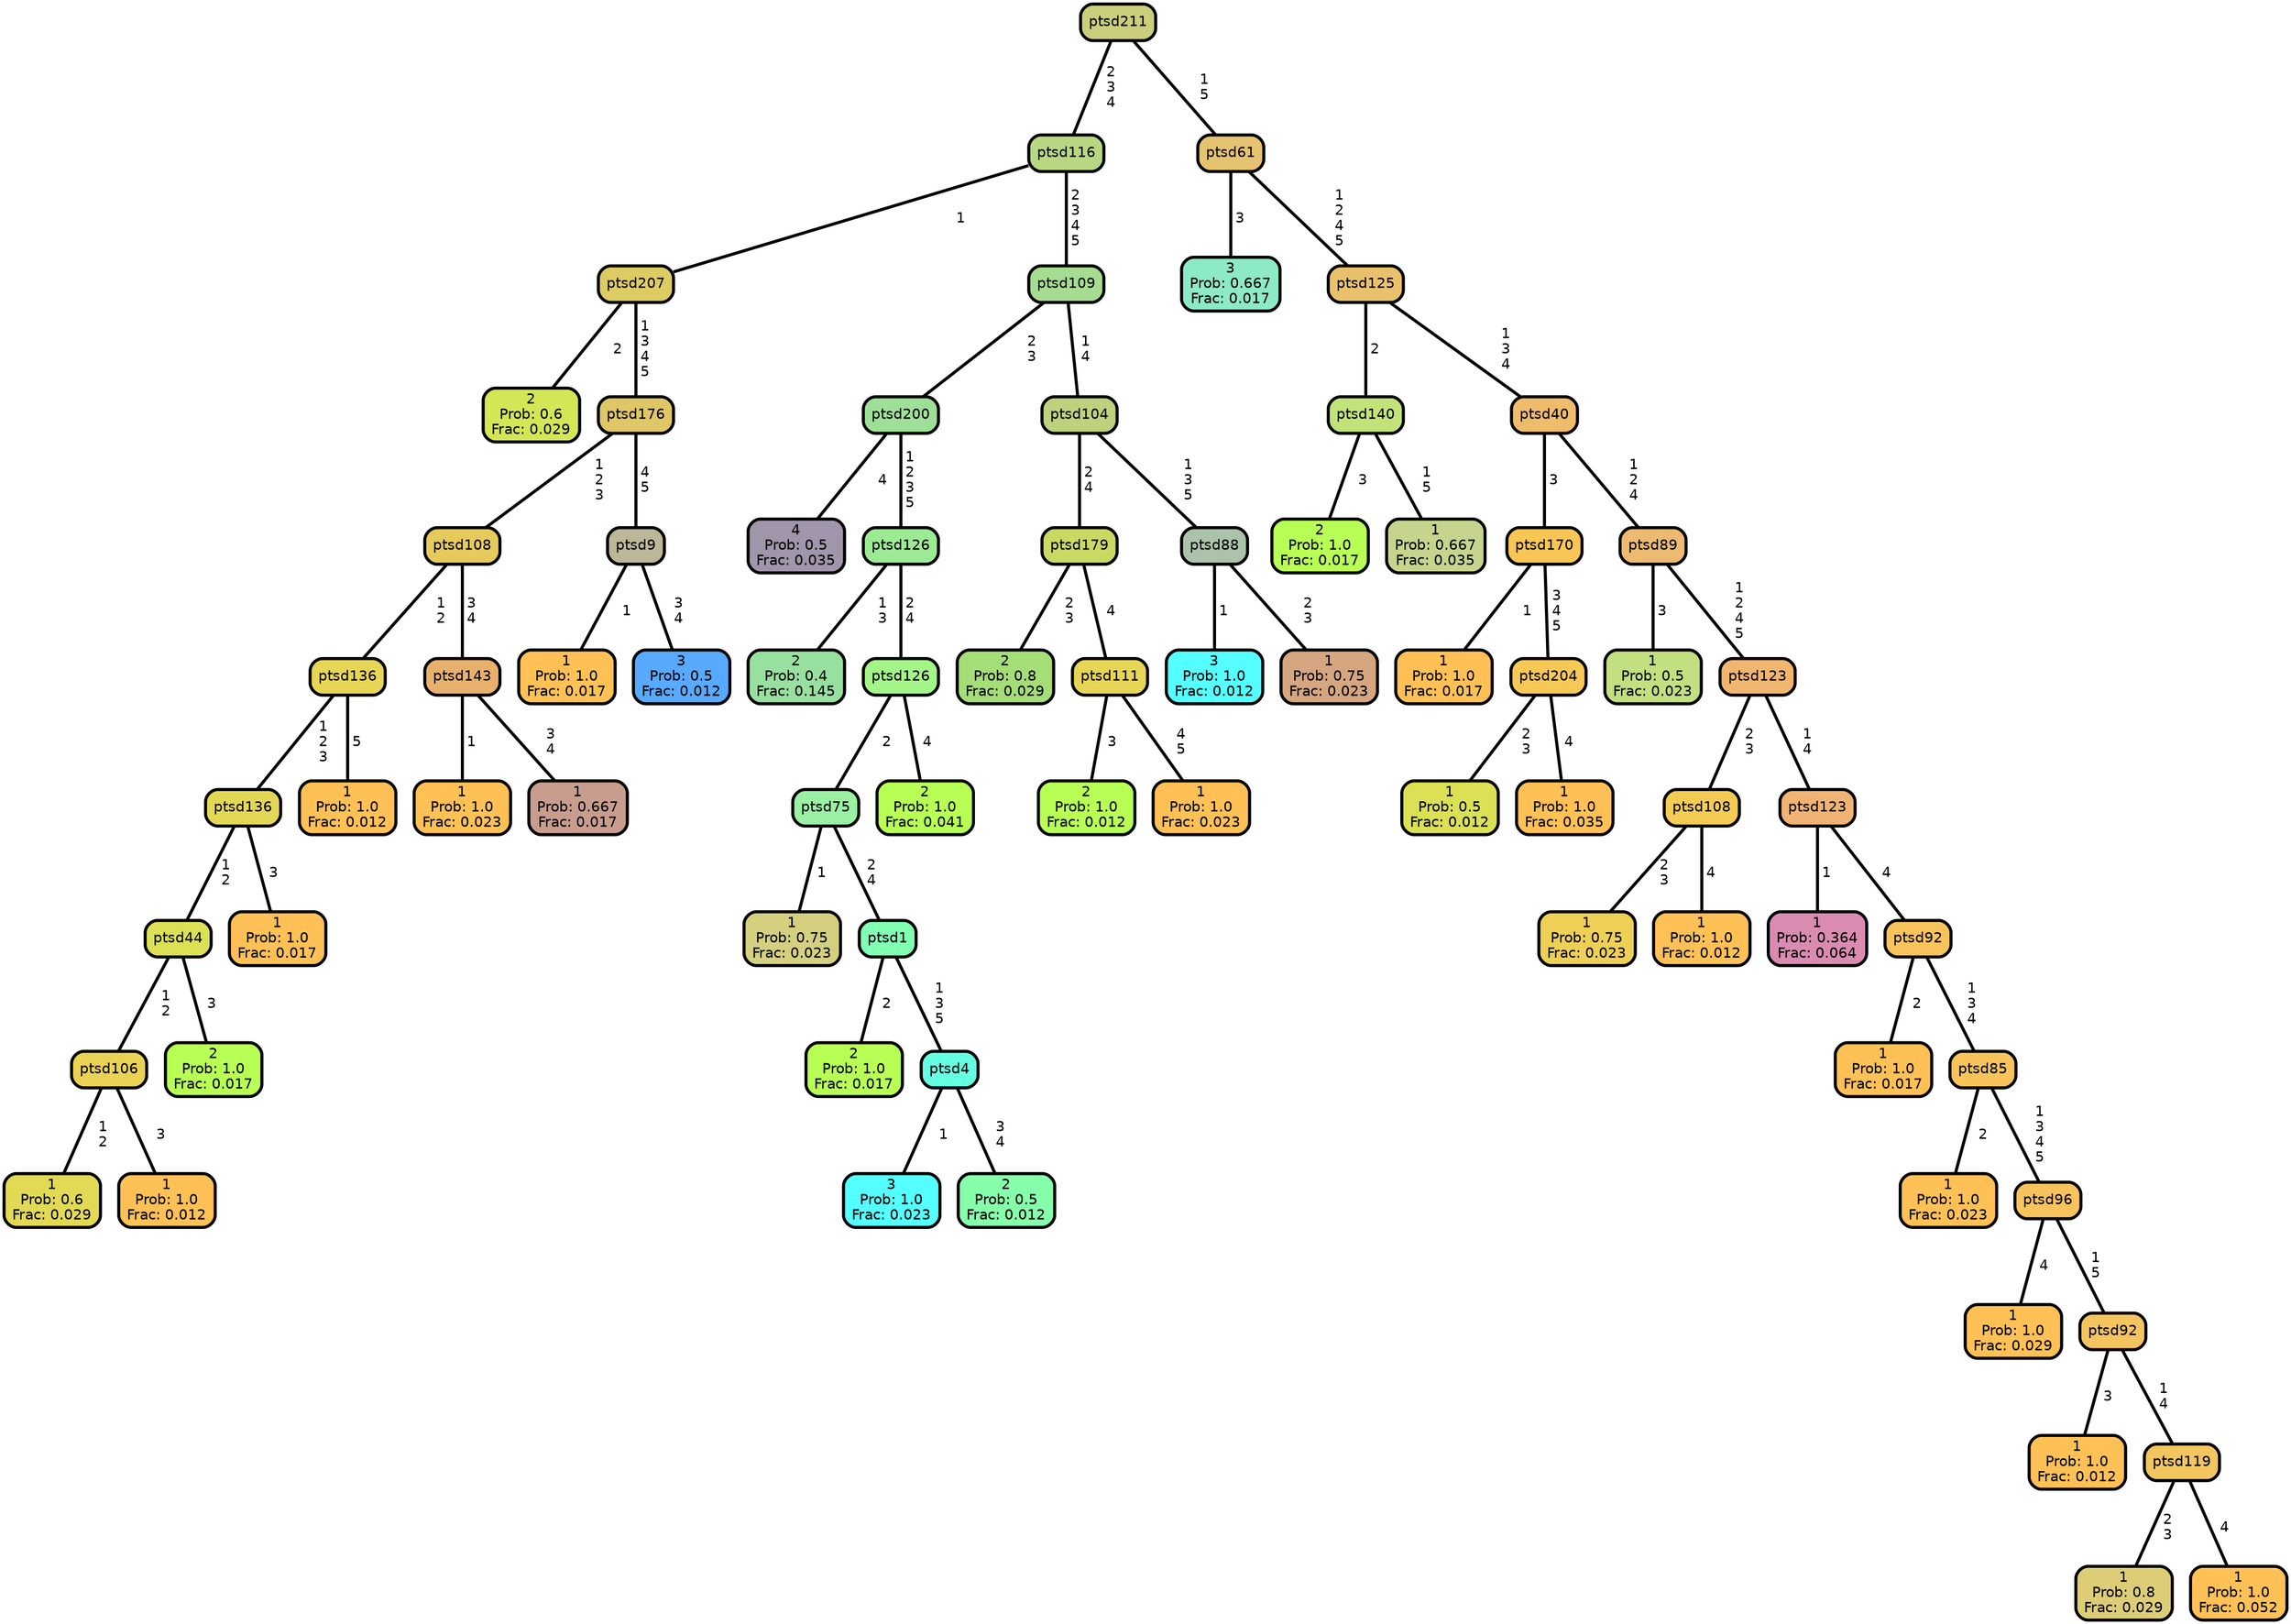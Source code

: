 graph Tree {
node [shape=box, style="filled, rounded",color="black",penwidth="3",fontcolor="black",                 fontname=helvetica] ;
graph [ranksep="0 equally", splines=straight,                 bgcolor=transparent, dpi=200] ;
edge [fontname=helvetica, color=black] ;
0 [label="2
Prob: 0.6
Frac: 0.029", fillcolor="#d4e655"] ;
1 [label="ptsd207", fillcolor="#ddcb64"] ;
2 [label="1
Prob: 0.6
Frac: 0.029", fillcolor="#e2d955"] ;
3 [label="ptsd106", fillcolor="#ead255"] ;
4 [label="1
Prob: 1.0
Frac: 0.012", fillcolor="#ffc155"] ;
5 [label="ptsd44", fillcolor="#dbe055"] ;
6 [label="2
Prob: 1.0
Frac: 0.017", fillcolor="#b8ff55"] ;
7 [label="ptsd136", fillcolor="#e3d855"] ;
8 [label="1
Prob: 1.0
Frac: 0.017", fillcolor="#ffc155"] ;
9 [label="ptsd136", fillcolor="#e7d555"] ;
10 [label="1
Prob: 1.0
Frac: 0.012", fillcolor="#ffc155"] ;
11 [label="ptsd108", fillcolor="#e7ca5c"] ;
12 [label="1
Prob: 1.0
Frac: 0.023", fillcolor="#ffc155"] ;
13 [label="ptsd143", fillcolor="#e7b16d"] ;
14 [label="1
Prob: 0.667
Frac: 0.017", fillcolor="#c89d8d"] ;
15 [label="ptsd176", fillcolor="#dfc667"] ;
16 [label="1
Prob: 1.0
Frac: 0.017", fillcolor="#ffc155"] ;
17 [label="ptsd9", fillcolor="#bcb799"] ;
18 [label="3
Prob: 0.5
Frac: 0.012", fillcolor="#57aaff"] ;
19 [label="ptsd116", fillcolor="#b8d782"] ;
20 [label="4
Prob: 0.5
Frac: 0.035", fillcolor="#a095aa"] ;
21 [label="ptsd200", fillcolor="#9ee097"] ;
22 [label="2
Prob: 0.4
Frac: 0.145", fillcolor="#98e09f"] ;
23 [label="ptsd126", fillcolor="#9dea95"] ;
24 [label="1
Prob: 0.75
Frac: 0.023", fillcolor="#d4d07f"] ;
25 [label="ptsd75", fillcolor="#9af0a3"] ;
26 [label="2
Prob: 1.0
Frac: 0.017", fillcolor="#b8ff55"] ;
27 [label="ptsd1", fillcolor="#81ffb3"] ;
28 [label="3
Prob: 1.0
Frac: 0.023", fillcolor="#55ffff"] ;
29 [label="ptsd4", fillcolor="#65ffe2"] ;
30 [label="2
Prob: 0.5
Frac: 0.012", fillcolor="#86ffaa"] ;
31 [label="ptsd126", fillcolor="#a4f588"] ;
32 [label="2
Prob: 1.0
Frac: 0.041", fillcolor="#b8ff55"] ;
33 [label="ptsd109", fillcolor="#a6dc91"] ;
34 [label="2
Prob: 0.8
Frac: 0.029", fillcolor="#a5dd77"] ;
35 [label="ptsd179", fillcolor="#c9d964"] ;
36 [label="2
Prob: 1.0
Frac: 0.012", fillcolor="#b8ff55"] ;
37 [label="ptsd111", fillcolor="#e7d555"] ;
38 [label="1
Prob: 1.0
Frac: 0.023", fillcolor="#ffc155"] ;
39 [label="ptsd104", fillcolor="#bed17d"] ;
40 [label="3
Prob: 1.0
Frac: 0.012", fillcolor="#55ffff"] ;
41 [label="ptsd88", fillcolor="#aac3aa"] ;
42 [label="1
Prob: 0.75
Frac: 0.023", fillcolor="#d5a67f"] ;
43 [label="ptsd211", fillcolor="#cbce7b"] ;
44 [label="3
Prob: 0.667
Frac: 0.017", fillcolor="#8deac6"] ;
45 [label="ptsd61", fillcolor="#e5c371"] ;
46 [label="2
Prob: 1.0
Frac: 0.017", fillcolor="#b8ff55"] ;
47 [label="ptsd140", fillcolor="#c1e37a"] ;
48 [label="1
Prob: 0.667
Frac: 0.035", fillcolor="#c6d58d"] ;
49 [label="ptsd125", fillcolor="#e9c16d"] ;
50 [label="1
Prob: 1.0
Frac: 0.017", fillcolor="#ffc155"] ;
51 [label="ptsd170", fillcolor="#f8c655"] ;
52 [label="1
Prob: 0.5
Frac: 0.012", fillcolor="#dbe055"] ;
53 [label="ptsd204", fillcolor="#f6c855"] ;
54 [label="1
Prob: 1.0
Frac: 0.035", fillcolor="#ffc155"] ;
55 [label="ptsd40", fillcolor="#efbc6b"] ;
56 [label="1
Prob: 0.5
Frac: 0.023", fillcolor="#c2e07f"] ;
57 [label="ptsd89", fillcolor="#ecba70"] ;
58 [label="1
Prob: 0.75
Frac: 0.023", fillcolor="#edd055"] ;
59 [label="ptsd108", fillcolor="#f3cb55"] ;
60 [label="1
Prob: 1.0
Frac: 0.012", fillcolor="#ffc155"] ;
61 [label="ptsd123", fillcolor="#f0b66f"] ;
62 [label="1
Prob: 0.364
Frac: 0.064", fillcolor="#da8bb1"] ;
63 [label="ptsd123", fillcolor="#f0b373"] ;
64 [label="1
Prob: 1.0
Frac: 0.017", fillcolor="#ffc155"] ;
65 [label="ptsd92", fillcolor="#f8c35b"] ;
66 [label="1
Prob: 1.0
Frac: 0.023", fillcolor="#ffc155"] ;
67 [label="ptsd85", fillcolor="#f8c35b"] ;
68 [label="1
Prob: 1.0
Frac: 0.029", fillcolor="#ffc155"] ;
69 [label="ptsd96", fillcolor="#f6c35d"] ;
70 [label="1
Prob: 1.0
Frac: 0.012", fillcolor="#ffc155"] ;
71 [label="ptsd92", fillcolor="#f4c45f"] ;
72 [label="1
Prob: 0.8
Frac: 0.029", fillcolor="#ddcd77"] ;
73 [label="ptsd119", fillcolor="#f2c561"] ;
74 [label="1
Prob: 1.0
Frac: 0.052", fillcolor="#ffc155"] ;
1 -- 0 [label=" 2",penwidth=3] ;
1 -- 15 [label=" 1\n 3\n 4\n 5",penwidth=3] ;
3 -- 2 [label=" 1\n 2",penwidth=3] ;
3 -- 4 [label=" 3",penwidth=3] ;
5 -- 3 [label=" 1\n 2",penwidth=3] ;
5 -- 6 [label=" 3",penwidth=3] ;
7 -- 5 [label=" 1\n 2",penwidth=3] ;
7 -- 8 [label=" 3",penwidth=3] ;
9 -- 7 [label=" 1\n 2\n 3",penwidth=3] ;
9 -- 10 [label=" 5",penwidth=3] ;
11 -- 9 [label=" 1\n 2",penwidth=3] ;
11 -- 13 [label=" 3\n 4",penwidth=3] ;
13 -- 12 [label=" 1",penwidth=3] ;
13 -- 14 [label=" 3\n 4",penwidth=3] ;
15 -- 11 [label=" 1\n 2\n 3",penwidth=3] ;
15 -- 17 [label=" 4\n 5",penwidth=3] ;
17 -- 16 [label=" 1",penwidth=3] ;
17 -- 18 [label=" 3\n 4",penwidth=3] ;
19 -- 1 [label=" 1",penwidth=3] ;
19 -- 33 [label=" 2\n 3\n 4\n 5",penwidth=3] ;
21 -- 20 [label=" 4",penwidth=3] ;
21 -- 23 [label=" 1\n 2\n 3\n 5",penwidth=3] ;
23 -- 22 [label=" 1\n 3",penwidth=3] ;
23 -- 31 [label=" 2\n 4",penwidth=3] ;
25 -- 24 [label=" 1",penwidth=3] ;
25 -- 27 [label=" 2\n 4",penwidth=3] ;
27 -- 26 [label=" 2",penwidth=3] ;
27 -- 29 [label=" 1\n 3\n 5",penwidth=3] ;
29 -- 28 [label=" 1",penwidth=3] ;
29 -- 30 [label=" 3\n 4",penwidth=3] ;
31 -- 25 [label=" 2",penwidth=3] ;
31 -- 32 [label=" 4",penwidth=3] ;
33 -- 21 [label=" 2\n 3",penwidth=3] ;
33 -- 39 [label=" 1\n 4",penwidth=3] ;
35 -- 34 [label=" 2\n 3",penwidth=3] ;
35 -- 37 [label=" 4",penwidth=3] ;
37 -- 36 [label=" 3",penwidth=3] ;
37 -- 38 [label=" 4\n 5",penwidth=3] ;
39 -- 35 [label=" 2\n 4",penwidth=3] ;
39 -- 41 [label=" 1\n 3\n 5",penwidth=3] ;
41 -- 40 [label=" 1",penwidth=3] ;
41 -- 42 [label=" 2\n 3",penwidth=3] ;
43 -- 19 [label=" 2\n 3\n 4",penwidth=3] ;
43 -- 45 [label=" 1\n 5",penwidth=3] ;
45 -- 44 [label=" 3",penwidth=3] ;
45 -- 49 [label=" 1\n 2\n 4\n 5",penwidth=3] ;
47 -- 46 [label=" 3",penwidth=3] ;
47 -- 48 [label=" 1\n 5",penwidth=3] ;
49 -- 47 [label=" 2",penwidth=3] ;
49 -- 55 [label=" 1\n 3\n 4",penwidth=3] ;
51 -- 50 [label=" 1",penwidth=3] ;
51 -- 53 [label=" 3\n 4\n 5",penwidth=3] ;
53 -- 52 [label=" 2\n 3",penwidth=3] ;
53 -- 54 [label=" 4",penwidth=3] ;
55 -- 51 [label=" 3",penwidth=3] ;
55 -- 57 [label=" 1\n 2\n 4",penwidth=3] ;
57 -- 56 [label=" 3",penwidth=3] ;
57 -- 61 [label=" 1\n 2\n 4\n 5",penwidth=3] ;
59 -- 58 [label=" 2\n 3",penwidth=3] ;
59 -- 60 [label=" 4",penwidth=3] ;
61 -- 59 [label=" 2\n 3",penwidth=3] ;
61 -- 63 [label=" 1\n 4",penwidth=3] ;
63 -- 62 [label=" 1",penwidth=3] ;
63 -- 65 [label=" 4",penwidth=3] ;
65 -- 64 [label=" 2",penwidth=3] ;
65 -- 67 [label=" 1\n 3\n 4",penwidth=3] ;
67 -- 66 [label=" 2",penwidth=3] ;
67 -- 69 [label=" 1\n 3\n 4\n 5",penwidth=3] ;
69 -- 68 [label=" 4",penwidth=3] ;
69 -- 71 [label=" 1\n 5",penwidth=3] ;
71 -- 70 [label=" 3",penwidth=3] ;
71 -- 73 [label=" 1\n 4",penwidth=3] ;
73 -- 72 [label=" 2\n 3",penwidth=3] ;
73 -- 74 [label=" 4",penwidth=3] ;
{rank = same;}}